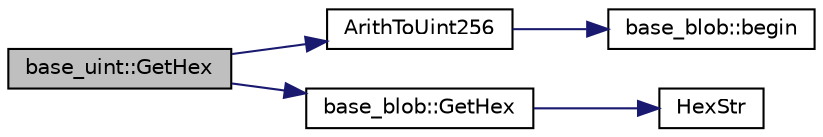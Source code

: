 digraph "base_uint::GetHex"
{
  edge [fontname="Helvetica",fontsize="10",labelfontname="Helvetica",labelfontsize="10"];
  node [fontname="Helvetica",fontsize="10",shape=record];
  rankdir="LR";
  Node1 [label="base_uint::GetHex",height=0.2,width=0.4,color="black", fillcolor="grey75", style="filled", fontcolor="black"];
  Node1 -> Node2 [color="midnightblue",fontsize="10",style="solid",fontname="Helvetica"];
  Node2 [label="ArithToUint256",height=0.2,width=0.4,color="black", fillcolor="white", style="filled",URL="$arith__uint256_8cpp.html#af4848fa3f8b64d222b5d8a370bc72458"];
  Node2 -> Node3 [color="midnightblue",fontsize="10",style="solid",fontname="Helvetica"];
  Node3 [label="base_blob::begin",height=0.2,width=0.4,color="black", fillcolor="white", style="filled",URL="$classbase__blob.html#aeee68e00ceeacf49086e98b661e017ff"];
  Node1 -> Node4 [color="midnightblue",fontsize="10",style="solid",fontname="Helvetica"];
  Node4 [label="base_blob::GetHex",height=0.2,width=0.4,color="black", fillcolor="white", style="filled",URL="$classbase__blob.html#a9541747b1f91f9469ac0aff90665bd32"];
  Node4 -> Node5 [color="midnightblue",fontsize="10",style="solid",fontname="Helvetica"];
  Node5 [label="HexStr",height=0.2,width=0.4,color="black", fillcolor="white", style="filled",URL="$strencodings_8h.html#af003e10d5d34c3271ca57ec79059a5ae"];
}
